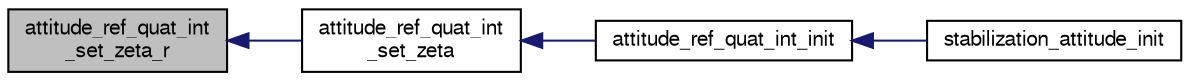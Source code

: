 digraph "attitude_ref_quat_int_set_zeta_r"
{
  edge [fontname="FreeSans",fontsize="10",labelfontname="FreeSans",labelfontsize="10"];
  node [fontname="FreeSans",fontsize="10",shape=record];
  rankdir="LR";
  Node1 [label="attitude_ref_quat_int\l_set_zeta_r",height=0.2,width=0.4,color="black", fillcolor="grey75", style="filled", fontcolor="black"];
  Node1 -> Node2 [dir="back",color="midnightblue",fontsize="10",style="solid",fontname="FreeSans"];
  Node2 [label="attitude_ref_quat_int\l_set_zeta",height=0.2,width=0.4,color="black", fillcolor="white", style="filled",URL="$stabilization__attitude__ref__quat__int_8h.html#a956440bfffc58d489aee036160a1d40e"];
  Node2 -> Node3 [dir="back",color="midnightblue",fontsize="10",style="solid",fontname="FreeSans"];
  Node3 [label="attitude_ref_quat_int_init",height=0.2,width=0.4,color="black", fillcolor="white", style="filled",URL="$stabilization__attitude__ref__quat__int_8h.html#a7944325a332759a00c54a72a263d9a92"];
  Node3 -> Node4 [dir="back",color="midnightblue",fontsize="10",style="solid",fontname="FreeSans"];
  Node4 [label="stabilization_attitude_init",height=0.2,width=0.4,color="black", fillcolor="white", style="filled",URL="$stabilization__attitude__quat__int_8c.html#a03d27593d891182c04fc5337766733d1",tooltip="stabilization_attitude_init "];
}
